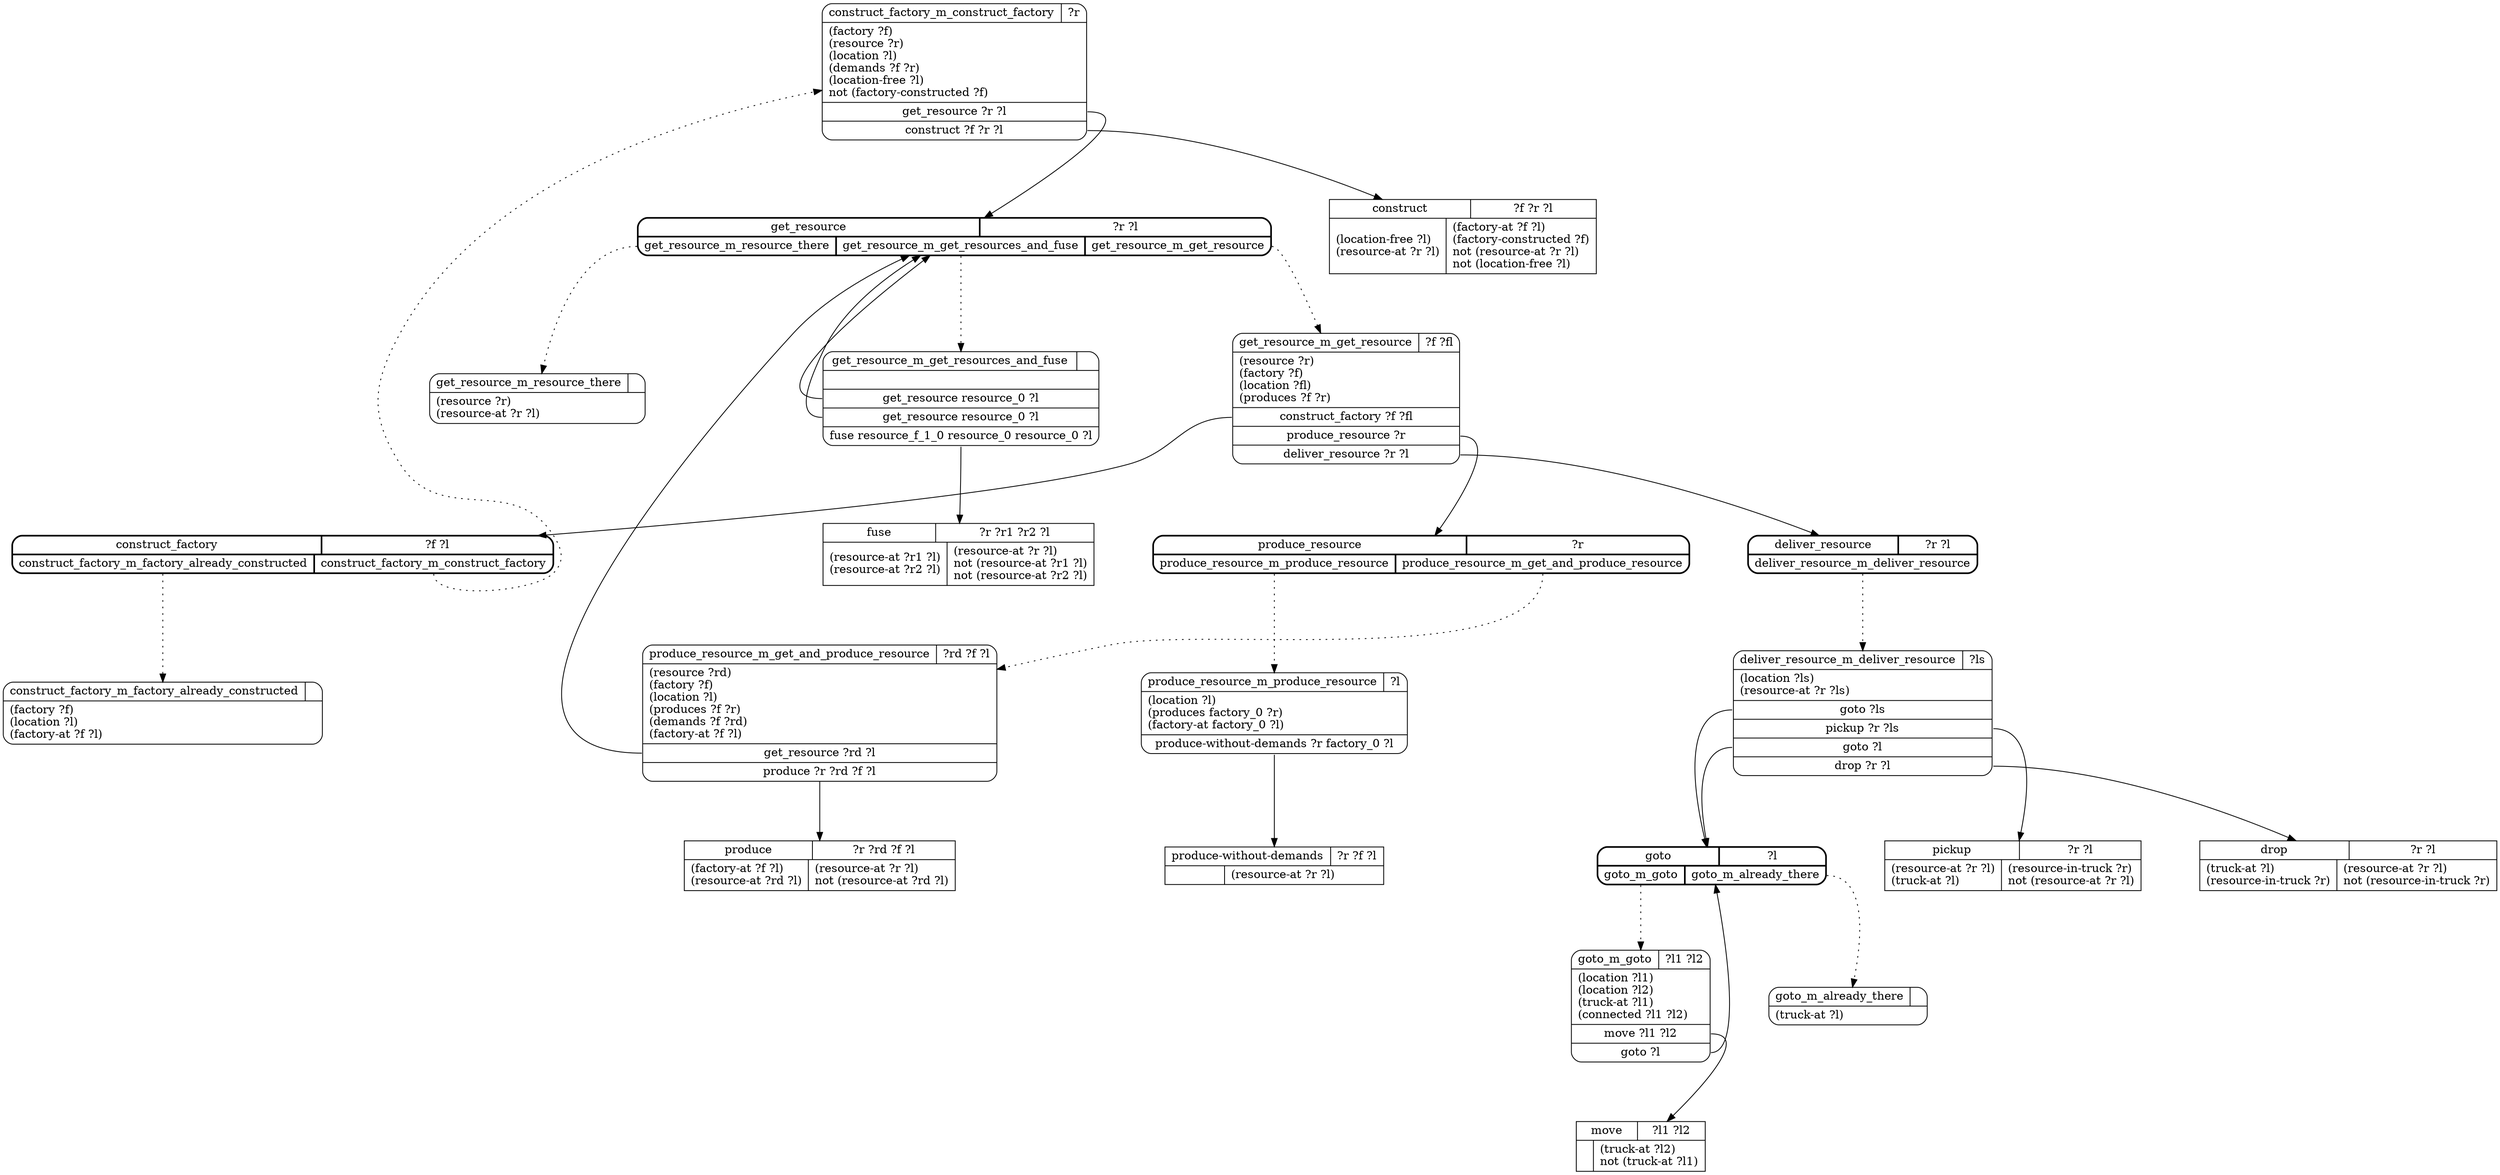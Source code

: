 // Generated by Hype
digraph "factories" {
  nodesep=1
  ranksep=1
  // Operators
  node [shape=record]
  "construct" [
    label="{{\N|?f ?r ?l}|{(location-free ?l)\l(resource-at ?r ?l)\l|(factory-at ?f ?l)\l(factory-constructed ?f)\lnot (resource-at ?r ?l)\lnot (location-free ?l)\l}}"
  ]
  "fuse" [
    label="{{\N|?r ?r1 ?r2 ?l}|{(resource-at ?r1 ?l)\l(resource-at ?r2 ?l)\l|(resource-at ?r ?l)\lnot (resource-at ?r1 ?l)\lnot (resource-at ?r2 ?l)\l}}"
  ]
  "produce-without-demands" [
    label="{{\N|?r ?f ?l}|{|(resource-at ?r ?l)\l}}"
  ]
  "produce" [
    label="{{\N|?r ?rd ?f ?l}|{(factory-at ?f ?l)\l(resource-at ?rd ?l)\l|(resource-at ?r ?l)\lnot (resource-at ?rd ?l)\l}}"
  ]
  "pickup" [
    label="{{\N|?r ?l}|{(resource-at ?r ?l)\l(truck-at ?l)\l|(resource-in-truck ?r)\lnot (resource-at ?r ?l)\l}}"
  ]
  "drop" [
    label="{{\N|?r ?l}|{(truck-at ?l)\l(resource-in-truck ?r)\l|(resource-at ?r ?l)\lnot (resource-in-truck ?r)\l}}"
  ]
  "move" [
    label="{{\N|?l1 ?l2}|{|(truck-at ?l2)\lnot (truck-at ?l1)\l}}"
  ]
  // Methods
  node [shape=Mrecord]
  "construct_factory" [
    style=bold
    label="{{\N|?f ?l}|{<0>construct_factory_m_factory_already_constructed|<1>construct_factory_m_construct_factory}}"
  ]
  "construct_factory_m_factory_already_constructed" [
    label="{{\N|}|(factory ?f)\l(location ?l)\l(factory-at ?f ?l)\l}"
  ]
  "construct_factory":0 -> "construct_factory_m_factory_already_constructed" [style=dotted]
  "construct_factory_m_construct_factory" [
    label="{{\N|?r}|(factory ?f)\l(resource ?r)\l(location ?l)\l(demands ?f ?r)\l(location-free ?l)\lnot (factory-constructed ?f)\l|<0>get_resource ?r ?l|<1>construct ?f ?r ?l}"
  ]
  "construct_factory":1 -> "construct_factory_m_construct_factory" [style=dotted]
  "construct_factory_m_construct_factory":0 -> "get_resource"
  "construct_factory_m_construct_factory":1 -> "construct"
  "get_resource" [
    style=bold
    label="{{\N|?r ?l}|{<0>get_resource_m_resource_there|<1>get_resource_m_get_resources_and_fuse|<2>get_resource_m_get_resource}}"
  ]
  "get_resource_m_resource_there" [
    label="{{\N|}|(resource ?r)\l(resource-at ?r ?l)\l}"
  ]
  "get_resource":0 -> "get_resource_m_resource_there" [style=dotted]
  "get_resource_m_get_resources_and_fuse" [
    label="{{\N|}||<0>get_resource resource_0 ?l|<1>get_resource resource_0 ?l|<2>fuse resource_f_1_0 resource_0 resource_0 ?l}"
  ]
  "get_resource":1 -> "get_resource_m_get_resources_and_fuse" [style=dotted]
  "get_resource_m_get_resources_and_fuse":0 -> "get_resource"
  "get_resource_m_get_resources_and_fuse":1 -> "get_resource"
  "get_resource_m_get_resources_and_fuse":2 -> "fuse"
  "get_resource_m_get_resource" [
    label="{{\N|?f ?fl}|(resource ?r)\l(factory ?f)\l(location ?fl)\l(produces ?f ?r)\l|<0>construct_factory ?f ?fl|<1>produce_resource ?r|<2>deliver_resource ?r ?l}"
  ]
  "get_resource":2 -> "get_resource_m_get_resource" [style=dotted]
  "get_resource_m_get_resource":0 -> "construct_factory"
  "get_resource_m_get_resource":1 -> "produce_resource"
  "get_resource_m_get_resource":2 -> "deliver_resource"
  "produce_resource" [
    style=bold
    label="{{\N|?r}|{<0>produce_resource_m_produce_resource|<1>produce_resource_m_get_and_produce_resource}}"
  ]
  "produce_resource_m_produce_resource" [
    label="{{\N|?l}|(location ?l)\l(produces factory_0 ?r)\l(factory-at factory_0 ?l)\l|<0>produce-without-demands ?r factory_0 ?l}"
  ]
  "produce_resource":0 -> "produce_resource_m_produce_resource" [style=dotted]
  "produce_resource_m_produce_resource":0 -> "produce-without-demands"
  "produce_resource_m_get_and_produce_resource" [
    label="{{\N|?rd ?f ?l}|(resource ?rd)\l(factory ?f)\l(location ?l)\l(produces ?f ?r)\l(demands ?f ?rd)\l(factory-at ?f ?l)\l|<0>get_resource ?rd ?l|<1>produce ?r ?rd ?f ?l}"
  ]
  "produce_resource":1 -> "produce_resource_m_get_and_produce_resource" [style=dotted]
  "produce_resource_m_get_and_produce_resource":0 -> "get_resource"
  "produce_resource_m_get_and_produce_resource":1 -> "produce"
  "deliver_resource" [
    style=bold
    label="{{\N|?r ?l}|{<0>deliver_resource_m_deliver_resource}}"
  ]
  "deliver_resource_m_deliver_resource" [
    label="{{\N|?ls}|(location ?ls)\l(resource-at ?r ?ls)\l|<0>goto ?ls|<1>pickup ?r ?ls|<2>goto ?l|<3>drop ?r ?l}"
  ]
  "deliver_resource":0 -> "deliver_resource_m_deliver_resource" [style=dotted]
  "deliver_resource_m_deliver_resource":0 -> "goto"
  "deliver_resource_m_deliver_resource":1 -> "pickup"
  "deliver_resource_m_deliver_resource":2 -> "goto"
  "deliver_resource_m_deliver_resource":3 -> "drop"
  "goto" [
    style=bold
    label="{{\N|?l}|{<0>goto_m_goto|<1>goto_m_already_there}}"
  ]
  "goto_m_goto" [
    label="{{\N|?l1 ?l2}|(location ?l1)\l(location ?l2)\l(truck-at ?l1)\l(connected ?l1 ?l2)\l|<0>move ?l1 ?l2|<1>goto ?l}"
  ]
  "goto":0 -> "goto_m_goto" [style=dotted]
  "goto_m_goto":0 -> "move"
  "goto_m_goto":1 -> "goto"
  "goto_m_already_there" [
    label="{{\N|}|(truck-at ?l)\l}"
  ]
  "goto":1 -> "goto_m_already_there" [style=dotted]
}